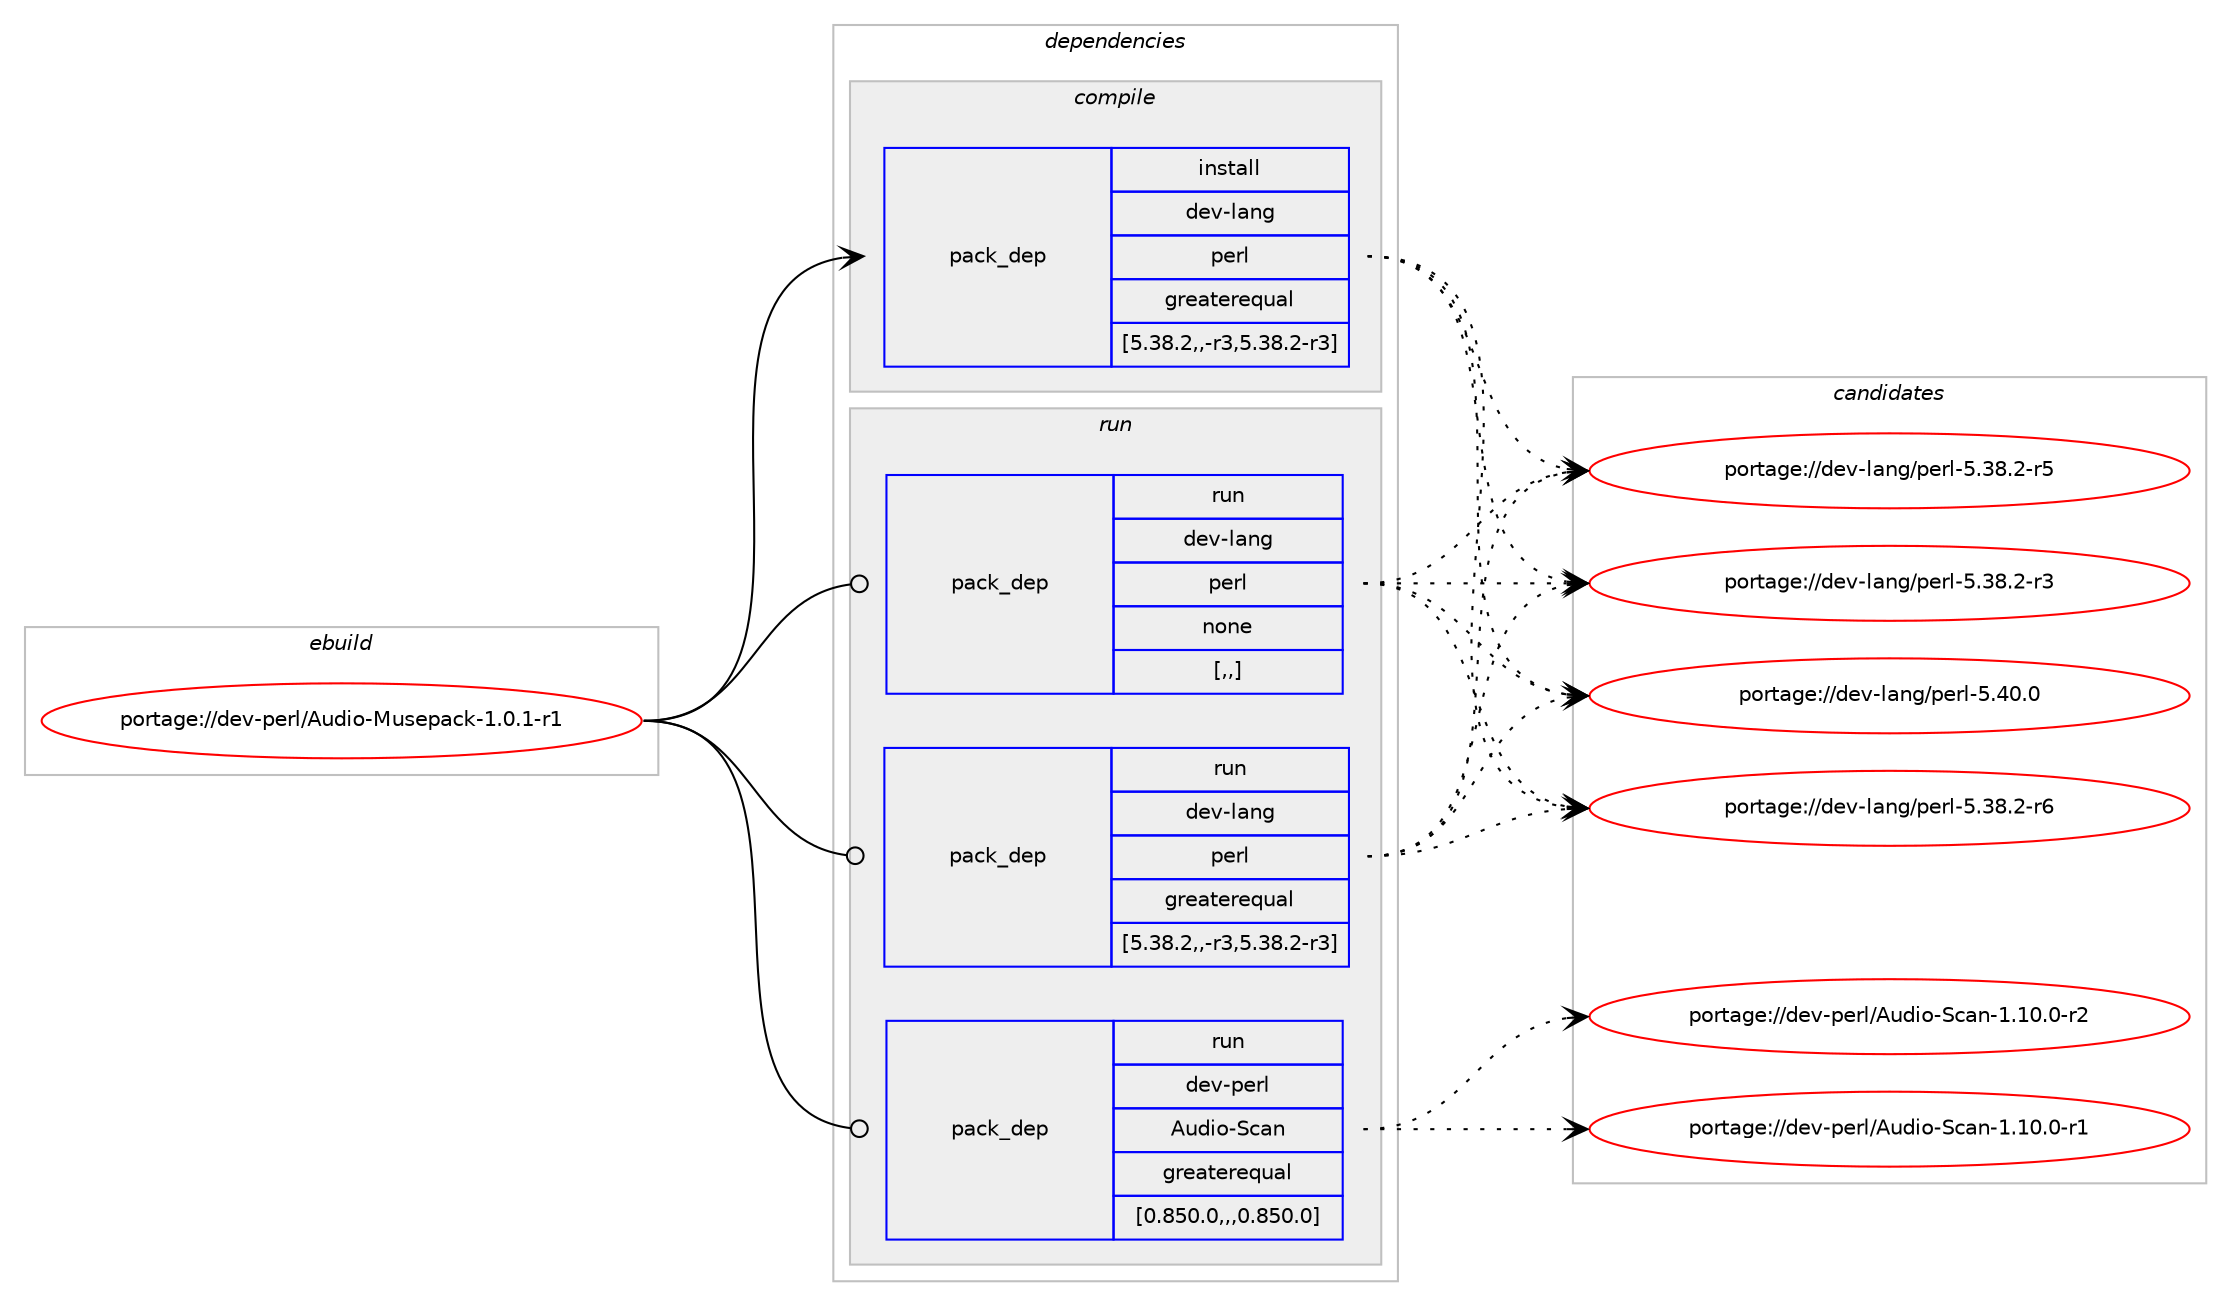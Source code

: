 digraph prolog {

# *************
# Graph options
# *************

newrank=true;
concentrate=true;
compound=true;
graph [rankdir=LR,fontname=Helvetica,fontsize=10,ranksep=1.5];#, ranksep=2.5, nodesep=0.2];
edge  [arrowhead=vee];
node  [fontname=Helvetica,fontsize=10];

# **********
# The ebuild
# **********

subgraph cluster_leftcol {
color=gray;
label=<<i>ebuild</i>>;
id [label="portage://dev-perl/Audio-Musepack-1.0.1-r1", color=red, width=4, href="../dev-perl/Audio-Musepack-1.0.1-r1.svg"];
}

# ****************
# The dependencies
# ****************

subgraph cluster_midcol {
color=gray;
label=<<i>dependencies</i>>;
subgraph cluster_compile {
fillcolor="#eeeeee";
style=filled;
label=<<i>compile</i>>;
subgraph pack94893 {
dependency125835 [label=<<TABLE BORDER="0" CELLBORDER="1" CELLSPACING="0" CELLPADDING="4" WIDTH="220"><TR><TD ROWSPAN="6" CELLPADDING="30">pack_dep</TD></TR><TR><TD WIDTH="110">install</TD></TR><TR><TD>dev-lang</TD></TR><TR><TD>perl</TD></TR><TR><TD>greaterequal</TD></TR><TR><TD>[5.38.2,,-r3,5.38.2-r3]</TD></TR></TABLE>>, shape=none, color=blue];
}
id:e -> dependency125835:w [weight=20,style="solid",arrowhead="vee"];
}
subgraph cluster_compileandrun {
fillcolor="#eeeeee";
style=filled;
label=<<i>compile and run</i>>;
}
subgraph cluster_run {
fillcolor="#eeeeee";
style=filled;
label=<<i>run</i>>;
subgraph pack94894 {
dependency125836 [label=<<TABLE BORDER="0" CELLBORDER="1" CELLSPACING="0" CELLPADDING="4" WIDTH="220"><TR><TD ROWSPAN="6" CELLPADDING="30">pack_dep</TD></TR><TR><TD WIDTH="110">run</TD></TR><TR><TD>dev-lang</TD></TR><TR><TD>perl</TD></TR><TR><TD>greaterequal</TD></TR><TR><TD>[5.38.2,,-r3,5.38.2-r3]</TD></TR></TABLE>>, shape=none, color=blue];
}
id:e -> dependency125836:w [weight=20,style="solid",arrowhead="odot"];
subgraph pack94895 {
dependency125837 [label=<<TABLE BORDER="0" CELLBORDER="1" CELLSPACING="0" CELLPADDING="4" WIDTH="220"><TR><TD ROWSPAN="6" CELLPADDING="30">pack_dep</TD></TR><TR><TD WIDTH="110">run</TD></TR><TR><TD>dev-lang</TD></TR><TR><TD>perl</TD></TR><TR><TD>none</TD></TR><TR><TD>[,,]</TD></TR></TABLE>>, shape=none, color=blue];
}
id:e -> dependency125837:w [weight=20,style="solid",arrowhead="odot"];
subgraph pack94896 {
dependency125838 [label=<<TABLE BORDER="0" CELLBORDER="1" CELLSPACING="0" CELLPADDING="4" WIDTH="220"><TR><TD ROWSPAN="6" CELLPADDING="30">pack_dep</TD></TR><TR><TD WIDTH="110">run</TD></TR><TR><TD>dev-perl</TD></TR><TR><TD>Audio-Scan</TD></TR><TR><TD>greaterequal</TD></TR><TR><TD>[0.850.0,,,0.850.0]</TD></TR></TABLE>>, shape=none, color=blue];
}
id:e -> dependency125838:w [weight=20,style="solid",arrowhead="odot"];
}
}

# **************
# The candidates
# **************

subgraph cluster_choices {
rank=same;
color=gray;
label=<<i>candidates</i>>;

subgraph choice94893 {
color=black;
nodesep=1;
choice10010111845108971101034711210111410845534652484648 [label="portage://dev-lang/perl-5.40.0", color=red, width=4,href="../dev-lang/perl-5.40.0.svg"];
choice100101118451089711010347112101114108455346515646504511454 [label="portage://dev-lang/perl-5.38.2-r6", color=red, width=4,href="../dev-lang/perl-5.38.2-r6.svg"];
choice100101118451089711010347112101114108455346515646504511453 [label="portage://dev-lang/perl-5.38.2-r5", color=red, width=4,href="../dev-lang/perl-5.38.2-r5.svg"];
choice100101118451089711010347112101114108455346515646504511451 [label="portage://dev-lang/perl-5.38.2-r3", color=red, width=4,href="../dev-lang/perl-5.38.2-r3.svg"];
dependency125835:e -> choice10010111845108971101034711210111410845534652484648:w [style=dotted,weight="100"];
dependency125835:e -> choice100101118451089711010347112101114108455346515646504511454:w [style=dotted,weight="100"];
dependency125835:e -> choice100101118451089711010347112101114108455346515646504511453:w [style=dotted,weight="100"];
dependency125835:e -> choice100101118451089711010347112101114108455346515646504511451:w [style=dotted,weight="100"];
}
subgraph choice94894 {
color=black;
nodesep=1;
choice10010111845108971101034711210111410845534652484648 [label="portage://dev-lang/perl-5.40.0", color=red, width=4,href="../dev-lang/perl-5.40.0.svg"];
choice100101118451089711010347112101114108455346515646504511454 [label="portage://dev-lang/perl-5.38.2-r6", color=red, width=4,href="../dev-lang/perl-5.38.2-r6.svg"];
choice100101118451089711010347112101114108455346515646504511453 [label="portage://dev-lang/perl-5.38.2-r5", color=red, width=4,href="../dev-lang/perl-5.38.2-r5.svg"];
choice100101118451089711010347112101114108455346515646504511451 [label="portage://dev-lang/perl-5.38.2-r3", color=red, width=4,href="../dev-lang/perl-5.38.2-r3.svg"];
dependency125836:e -> choice10010111845108971101034711210111410845534652484648:w [style=dotted,weight="100"];
dependency125836:e -> choice100101118451089711010347112101114108455346515646504511454:w [style=dotted,weight="100"];
dependency125836:e -> choice100101118451089711010347112101114108455346515646504511453:w [style=dotted,weight="100"];
dependency125836:e -> choice100101118451089711010347112101114108455346515646504511451:w [style=dotted,weight="100"];
}
subgraph choice94895 {
color=black;
nodesep=1;
choice10010111845108971101034711210111410845534652484648 [label="portage://dev-lang/perl-5.40.0", color=red, width=4,href="../dev-lang/perl-5.40.0.svg"];
choice100101118451089711010347112101114108455346515646504511454 [label="portage://dev-lang/perl-5.38.2-r6", color=red, width=4,href="../dev-lang/perl-5.38.2-r6.svg"];
choice100101118451089711010347112101114108455346515646504511453 [label="portage://dev-lang/perl-5.38.2-r5", color=red, width=4,href="../dev-lang/perl-5.38.2-r5.svg"];
choice100101118451089711010347112101114108455346515646504511451 [label="portage://dev-lang/perl-5.38.2-r3", color=red, width=4,href="../dev-lang/perl-5.38.2-r3.svg"];
dependency125837:e -> choice10010111845108971101034711210111410845534652484648:w [style=dotted,weight="100"];
dependency125837:e -> choice100101118451089711010347112101114108455346515646504511454:w [style=dotted,weight="100"];
dependency125837:e -> choice100101118451089711010347112101114108455346515646504511453:w [style=dotted,weight="100"];
dependency125837:e -> choice100101118451089711010347112101114108455346515646504511451:w [style=dotted,weight="100"];
}
subgraph choice94896 {
color=black;
nodesep=1;
choice10010111845112101114108476511710010511145839997110454946494846484511450 [label="portage://dev-perl/Audio-Scan-1.10.0-r2", color=red, width=4,href="../dev-perl/Audio-Scan-1.10.0-r2.svg"];
choice10010111845112101114108476511710010511145839997110454946494846484511449 [label="portage://dev-perl/Audio-Scan-1.10.0-r1", color=red, width=4,href="../dev-perl/Audio-Scan-1.10.0-r1.svg"];
dependency125838:e -> choice10010111845112101114108476511710010511145839997110454946494846484511450:w [style=dotted,weight="100"];
dependency125838:e -> choice10010111845112101114108476511710010511145839997110454946494846484511449:w [style=dotted,weight="100"];
}
}

}
